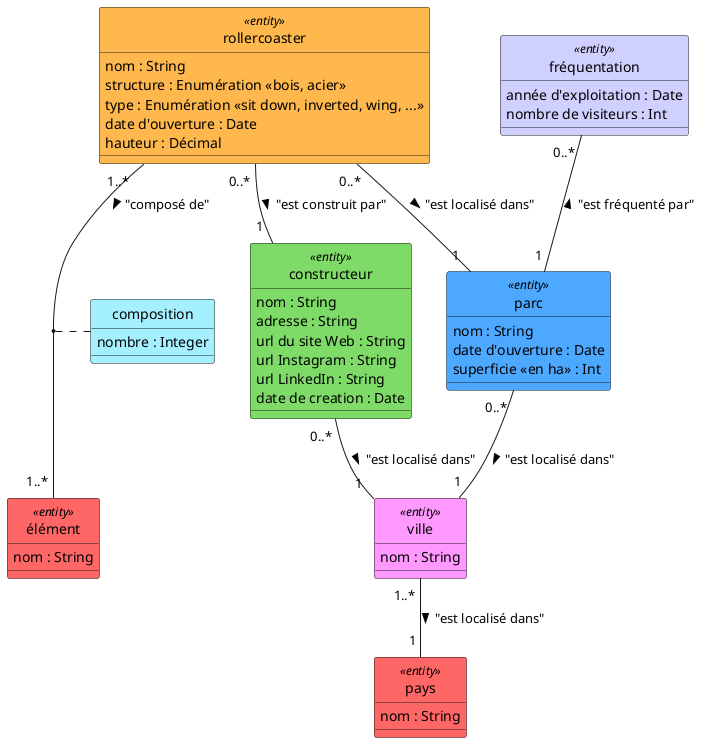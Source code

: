 @startuml

' Masquer les cercles dans les classes
hide circle 

' ---------------------------
'   Définition des entités 
' ---------------------------

entity "rollercoaster"  as rollercoaster <<entity>> #FFB84D {    
    nom : String
    structure : Enumération <<bois, acier>>
    type : Enumération <<sit down, inverted, wing, ...>>
    date d'ouverture : Date
    hauteur : Décimal
}

entity "constructeur" as constructeur <<entity>> #7FDB67 {    
    nom : String
    adresse : String
    url du site Web : String
    url Instagram : String
    url LinkedIn : String
    date de creation : Date
}

entity "parc" as parc <<entity>> #4DA8FF {    
    nom : String
    date d'ouverture : Date
    superficie <<en ha>> : Int
}

entity "ville" as ville <<entity>> #FF99FF {   
    nom : String
}

entity "pays" as pays <<entity>> #FF6666 {   
    nom : String
}

entity "élément" as element <<entity>> #FF6666 {    
    nom : String
}

entity "fréquentation" as frequentation <<entity>> #D0D0FF {    
    année d'exploitation : Date
    nombre de visiteurs : Int
}

' -------------------------------
'   Associations (relations)
' -------------------------------

' Un constructeur PEUT NE PAS AVOIR comme PLUSIEURS de rollercoaster, mais avoir d'autres types d'attractions
' Un rollercoaster est obligatoirement construit par UN constructeurs.
rollercoaster  " 0..* "--" 1 " constructeur :  "est construit par" >

' Un rollercoaster est localisé dans UN parc et un parc peut avoir AUCUN ou PLUSIEURS rollercoasters
rollercoaster  " 0..* "--" 1 " parc :  "est localisé dans" >

' Un constructeur est localisé dans UNE ville, une ville peut avoir AUCUN ou PLUSIEURS constructeurs
constructeur  " 0..* "--" 1 " ville :  "est localisé dans" >

' Un parc d'attractions est  localisé dans UNE ville, une ville peut avoir AUCUN ou PLUSIEURS parcs d'attractions
parc  " 0..* "--" 1 " ville :  "est localisé dans" >

' Un parc n'a pas encore de fréquentation avant la fin de sa 1ère année d'exploitation
' Ensuite un par aura PLUSIEURS fréquentations (une par année d'exploitation.)
' Une fréquentation est en relation avec UN parc pour UNE année.
frequentation  " 0..* "--" 1 "  parc :  "est fréquenté par" <

' Une ville à UN unique pays, un pays à UNE ou plusieurs villes
ville  " 1..* "--" 1 " pays :  "est localisé dans" >


' Un rollercoaster est composé de PLUSIEURS ELEMENTS et un élément peut se trouver dans PLUSIEURS rollercosters
' Un élément peut également avoir un NOMBRE D'OCCURRENCES supérieur à 1 dans un rollercoaster
rollercoaster " 1..* " -- " 1..* " element : "composé de" >
(rollercoaster, element ) . composition
class "composition" as composition #A4F0FF {
    nombre : Integer
}


@enduml
